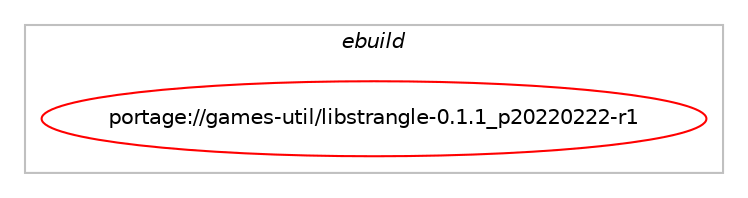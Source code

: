 digraph prolog {

# *************
# Graph options
# *************

newrank=true;
concentrate=true;
compound=true;
graph [rankdir=LR,fontname=Helvetica,fontsize=10,ranksep=1.5];#, ranksep=2.5, nodesep=0.2];
edge  [arrowhead=vee];
node  [fontname=Helvetica,fontsize=10];

# **********
# The ebuild
# **********

subgraph cluster_leftcol {
color=gray;
label=<<i>ebuild</i>>;
id [label="portage://games-util/libstrangle-0.1.1_p20220222-r1", color=red, width=4, href="../games-util/libstrangle-0.1.1_p20220222-r1.svg"];
}

# ****************
# The dependencies
# ****************

subgraph cluster_midcol {
color=gray;
label=<<i>dependencies</i>>;
subgraph cluster_compile {
fillcolor="#eeeeee";
style=filled;
label=<<i>compile</i>>;
# *** BEGIN UNKNOWN DEPENDENCY TYPE (TODO) ***
# id -> equal(package_dependency(portage://games-util/libstrangle-0.1.1_p20220222-r1,install,no,dev-util,vulkan-headers,none,[,,],[],[]))
# *** END UNKNOWN DEPENDENCY TYPE (TODO) ***

# *** BEGIN UNKNOWN DEPENDENCY TYPE (TODO) ***
# id -> equal(package_dependency(portage://games-util/libstrangle-0.1.1_p20220222-r1,install,no,media-libs,libglvnd,none,[,,],[],[]))
# *** END UNKNOWN DEPENDENCY TYPE (TODO) ***

# *** BEGIN UNKNOWN DEPENDENCY TYPE (TODO) ***
# id -> equal(package_dependency(portage://games-util/libstrangle-0.1.1_p20220222-r1,install,no,x11-base,xorg-proto,none,[,,],[],[]))
# *** END UNKNOWN DEPENDENCY TYPE (TODO) ***

# *** BEGIN UNKNOWN DEPENDENCY TYPE (TODO) ***
# id -> equal(package_dependency(portage://games-util/libstrangle-0.1.1_p20220222-r1,install,no,x11-libs,libX11,none,[,,],[],[]))
# *** END UNKNOWN DEPENDENCY TYPE (TODO) ***

}
subgraph cluster_compileandrun {
fillcolor="#eeeeee";
style=filled;
label=<<i>compile and run</i>>;
}
subgraph cluster_run {
fillcolor="#eeeeee";
style=filled;
label=<<i>run</i>>;
# *** BEGIN UNKNOWN DEPENDENCY TYPE (TODO) ***
# id -> equal(use_conditional_group(positive,elibc_glibc,portage://games-util/libstrangle-0.1.1_p20220222-r1,[any_of_group([package_dependency(portage://games-util/libstrangle-0.1.1_p20220222-r1,run,no,sys-libs,glibc,greaterequal,[2.36,,-r3,2.36-r3],[],[use(enable(hash-sysv-compat),none)]),package_dependency(portage://games-util/libstrangle-0.1.1_p20220222-r1,run,no,sys-libs,glibc,smaller,[2.36,,,2.36],[],[])])]))
# *** END UNKNOWN DEPENDENCY TYPE (TODO) ***

# *** BEGIN UNKNOWN DEPENDENCY TYPE (TODO) ***
# id -> equal(package_dependency(portage://games-util/libstrangle-0.1.1_p20220222-r1,run,no,sys-apps,grep,none,[,,],[],[use(enable(pcre),none)]))
# *** END UNKNOWN DEPENDENCY TYPE (TODO) ***

}
}

# **************
# The candidates
# **************

subgraph cluster_choices {
rank=same;
color=gray;
label=<<i>candidates</i>>;

}

}
